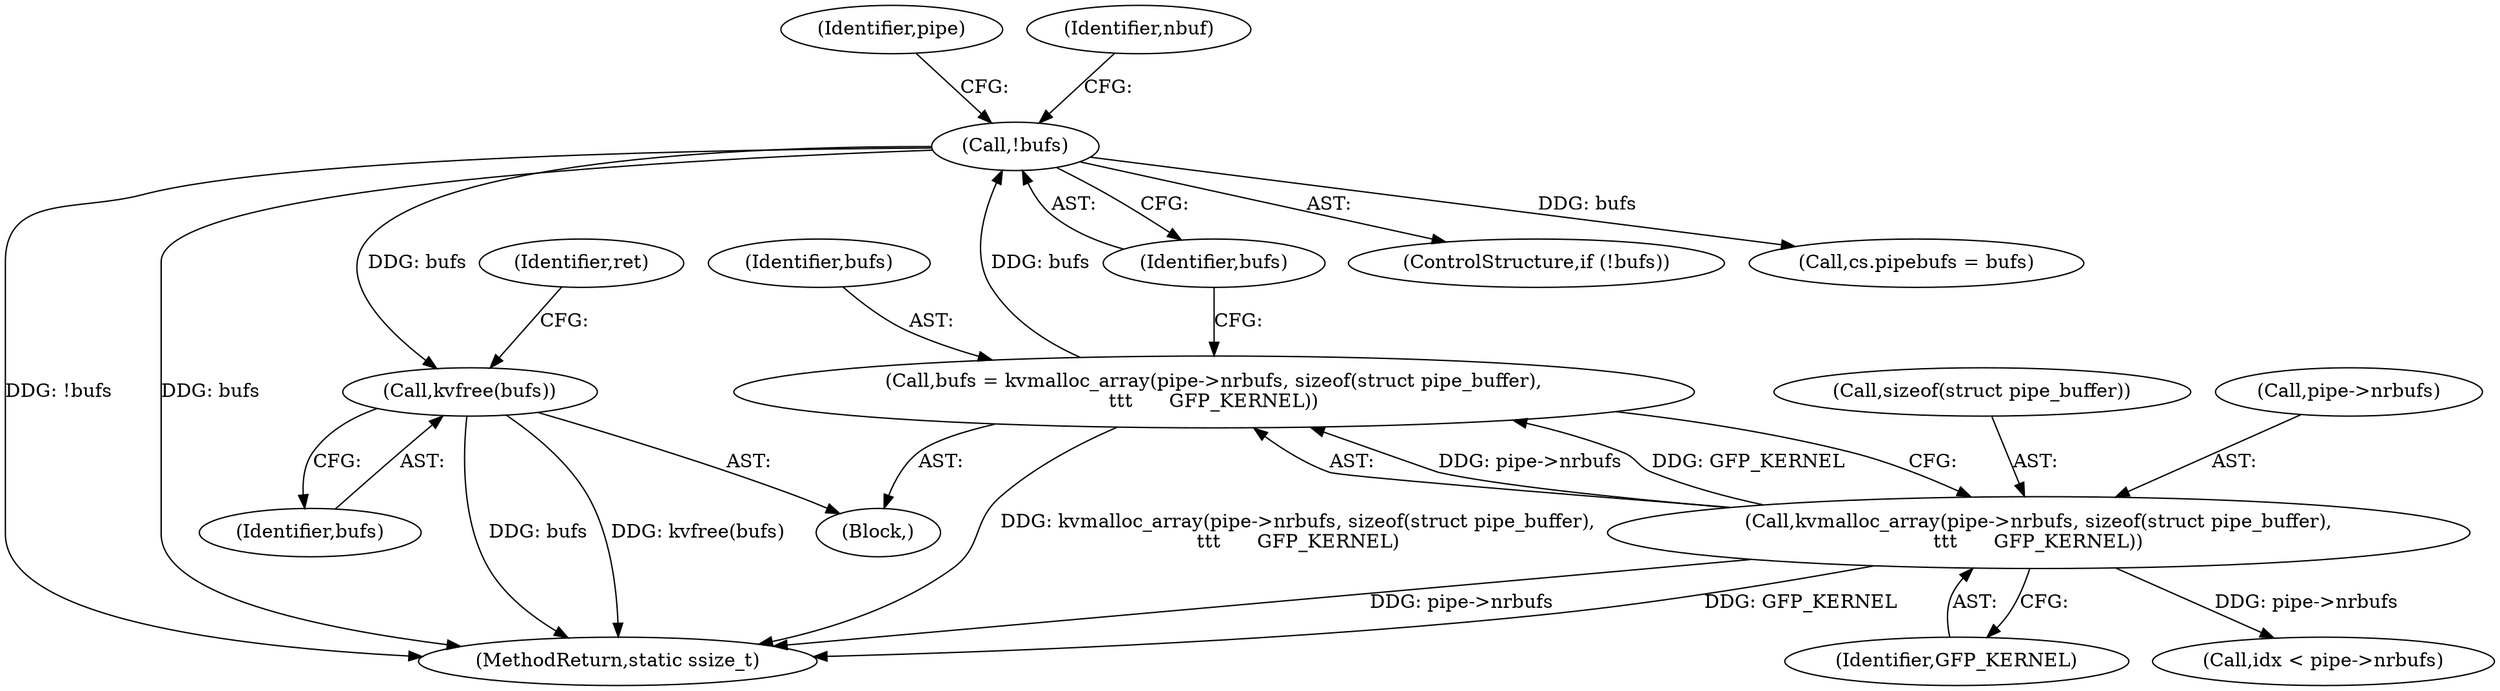 digraph "0_linux_6b3a707736301c2128ca85ce85fb13f60b5e350a@API" {
"1000366" [label="(Call,kvfree(bufs))"];
"1000136" [label="(Call,!bufs)"];
"1000126" [label="(Call,bufs = kvmalloc_array(pipe->nrbufs, sizeof(struct pipe_buffer),\n\t\t\t      GFP_KERNEL))"];
"1000128" [label="(Call,kvmalloc_array(pipe->nrbufs, sizeof(struct pipe_buffer),\n\t\t\t      GFP_KERNEL))"];
"1000129" [label="(Call,pipe->nrbufs)"];
"1000126" [label="(Call,bufs = kvmalloc_array(pipe->nrbufs, sizeof(struct pipe_buffer),\n\t\t\t      GFP_KERNEL))"];
"1000137" [label="(Identifier,bufs)"];
"1000370" [label="(MethodReturn,static ssize_t)"];
"1000106" [label="(Block,)"];
"1000367" [label="(Identifier,bufs)"];
"1000134" [label="(Identifier,GFP_KERNEL)"];
"1000140" [label="(Identifier,pipe)"];
"1000128" [label="(Call,kvmalloc_array(pipe->nrbufs, sizeof(struct pipe_buffer),\n\t\t\t      GFP_KERNEL))"];
"1000135" [label="(ControlStructure,if (!bufs))"];
"1000145" [label="(Identifier,nbuf)"];
"1000127" [label="(Identifier,bufs)"];
"1000369" [label="(Identifier,ret)"];
"1000132" [label="(Call,sizeof(struct pipe_buffer))"];
"1000136" [label="(Call,!bufs)"];
"1000155" [label="(Call,idx < pipe->nrbufs)"];
"1000315" [label="(Call,cs.pipebufs = bufs)"];
"1000366" [label="(Call,kvfree(bufs))"];
"1000366" -> "1000106"  [label="AST: "];
"1000366" -> "1000367"  [label="CFG: "];
"1000367" -> "1000366"  [label="AST: "];
"1000369" -> "1000366"  [label="CFG: "];
"1000366" -> "1000370"  [label="DDG: bufs"];
"1000366" -> "1000370"  [label="DDG: kvfree(bufs)"];
"1000136" -> "1000366"  [label="DDG: bufs"];
"1000136" -> "1000135"  [label="AST: "];
"1000136" -> "1000137"  [label="CFG: "];
"1000137" -> "1000136"  [label="AST: "];
"1000140" -> "1000136"  [label="CFG: "];
"1000145" -> "1000136"  [label="CFG: "];
"1000136" -> "1000370"  [label="DDG: !bufs"];
"1000136" -> "1000370"  [label="DDG: bufs"];
"1000126" -> "1000136"  [label="DDG: bufs"];
"1000136" -> "1000315"  [label="DDG: bufs"];
"1000126" -> "1000106"  [label="AST: "];
"1000126" -> "1000128"  [label="CFG: "];
"1000127" -> "1000126"  [label="AST: "];
"1000128" -> "1000126"  [label="AST: "];
"1000137" -> "1000126"  [label="CFG: "];
"1000126" -> "1000370"  [label="DDG: kvmalloc_array(pipe->nrbufs, sizeof(struct pipe_buffer),\n\t\t\t      GFP_KERNEL)"];
"1000128" -> "1000126"  [label="DDG: pipe->nrbufs"];
"1000128" -> "1000126"  [label="DDG: GFP_KERNEL"];
"1000128" -> "1000134"  [label="CFG: "];
"1000129" -> "1000128"  [label="AST: "];
"1000132" -> "1000128"  [label="AST: "];
"1000134" -> "1000128"  [label="AST: "];
"1000128" -> "1000370"  [label="DDG: pipe->nrbufs"];
"1000128" -> "1000370"  [label="DDG: GFP_KERNEL"];
"1000128" -> "1000155"  [label="DDG: pipe->nrbufs"];
}
